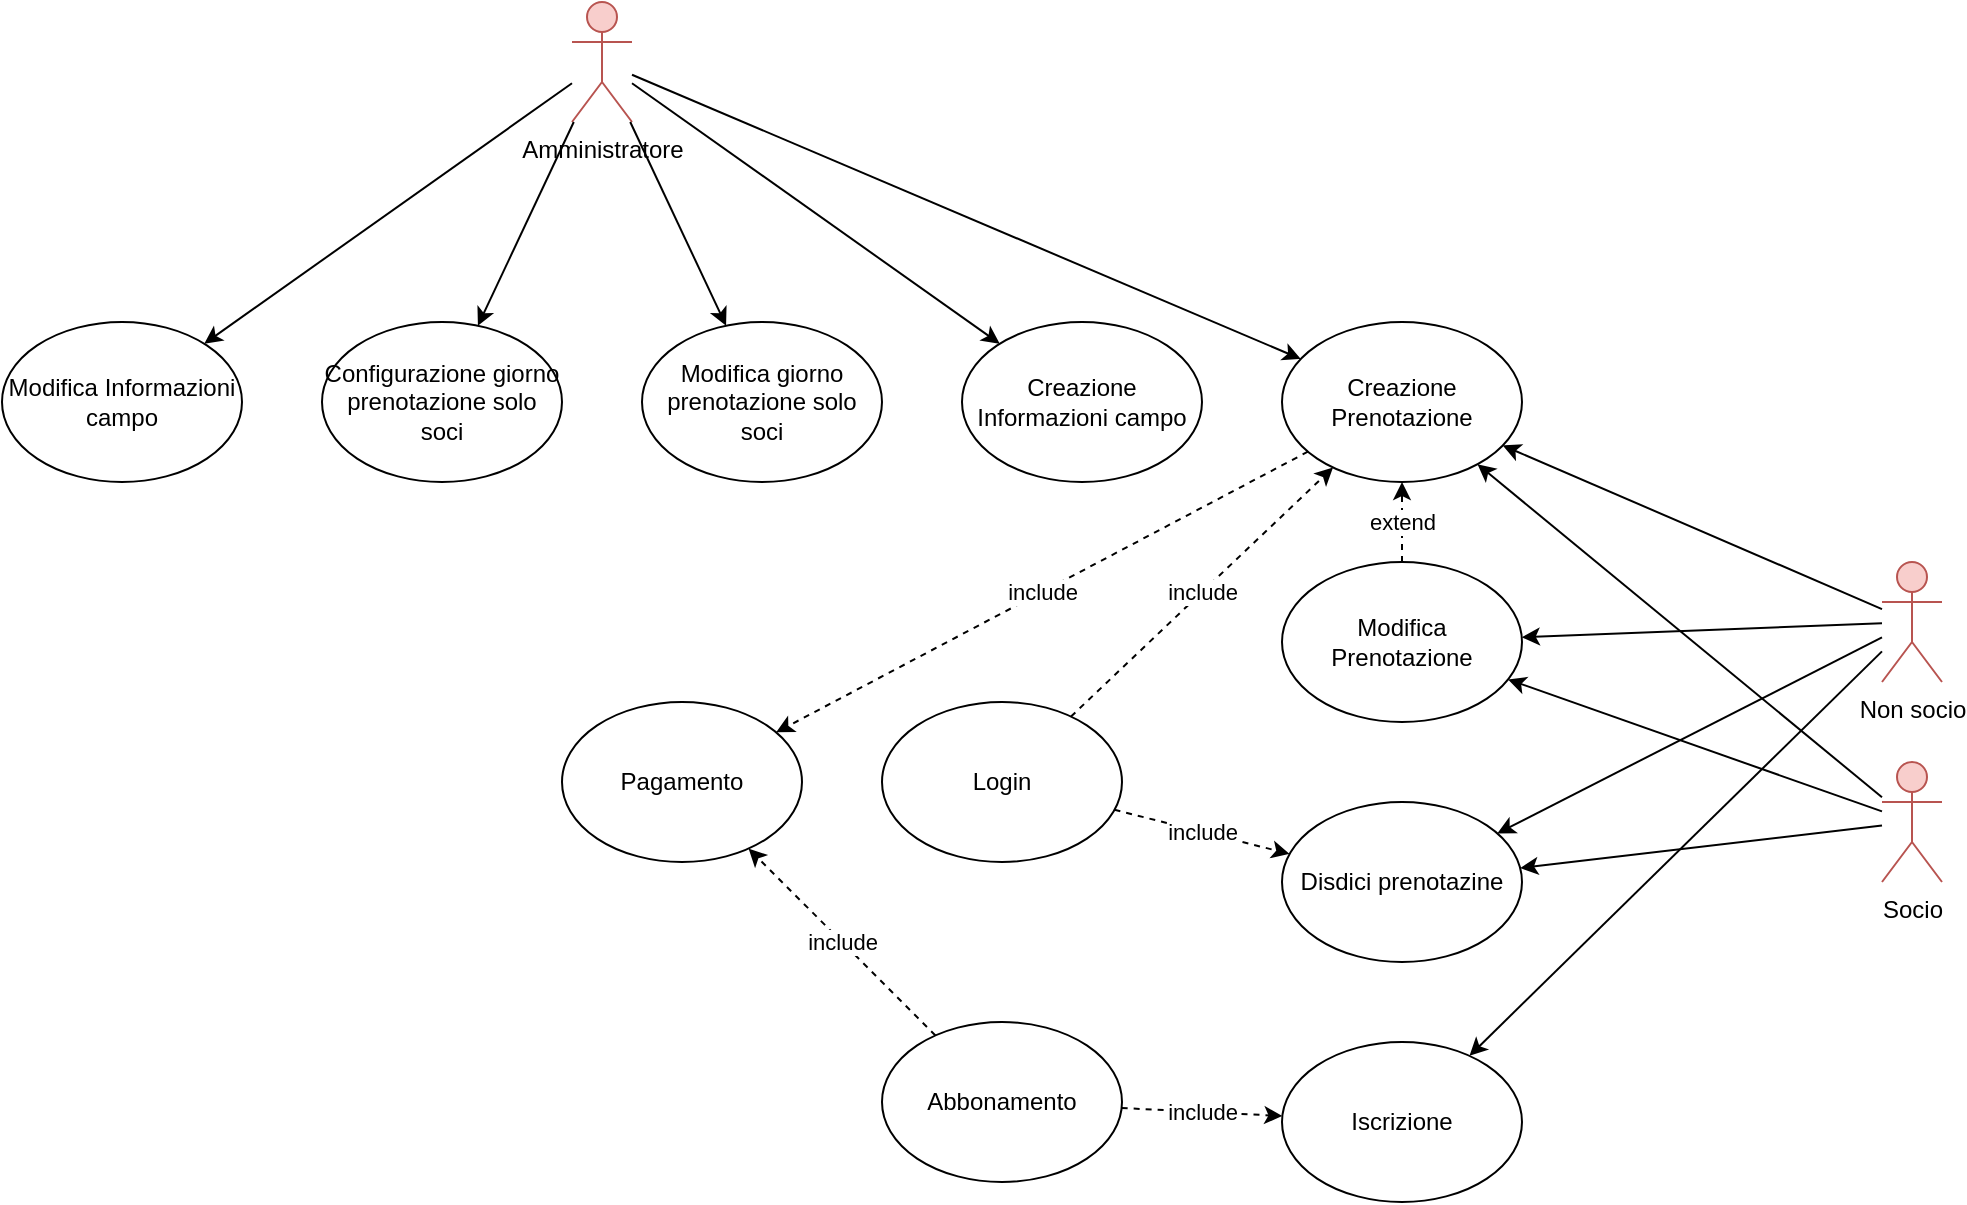 <mxfile version="14.1.8" type="device"><diagram id="IDixEnmOU-sF2VA6wCc9" name="Page-1"><mxGraphModel dx="1913" dy="966" grid="1" gridSize="10" guides="1" tooltips="1" connect="1" arrows="1" fold="1" page="1" pageScale="1" pageWidth="827" pageHeight="1169" math="0" shadow="0"><root><mxCell id="0"/><mxCell id="1" parent="0"/><mxCell id="OlAqfEgNB32nms6upyTP-1" value="Amministratore" style="shape=umlActor;verticalLabelPosition=bottom;verticalAlign=top;html=1;outlineConnect=0;fillColor=#f8cecc;strokeColor=#b85450;" parent="1" vertex="1"><mxGeometry x="85" y="250" width="30" height="60" as="geometry"/></mxCell><mxCell id="CKPSf8mOuS_BSNlnVUyv-1" value="Socio" style="shape=umlActor;verticalLabelPosition=bottom;verticalAlign=top;html=1;outlineConnect=0;fillColor=#f8cecc;strokeColor=#b85450;" parent="1" vertex="1"><mxGeometry x="740" y="630" width="30" height="60" as="geometry"/></mxCell><mxCell id="CKPSf8mOuS_BSNlnVUyv-2" value="Non socio" style="shape=umlActor;verticalLabelPosition=bottom;verticalAlign=top;html=1;outlineConnect=0;fillColor=#f8cecc;strokeColor=#b85450;" parent="1" vertex="1"><mxGeometry x="740" y="530" width="30" height="60" as="geometry"/></mxCell><mxCell id="CKPSf8mOuS_BSNlnVUyv-7" value="Creazione Prenotazione" style="ellipse;whiteSpace=wrap;html=1;" parent="1" vertex="1"><mxGeometry x="440" y="410" width="120" height="80" as="geometry"/></mxCell><mxCell id="CKPSf8mOuS_BSNlnVUyv-8" value="Modifica Prenotazione" style="ellipse;whiteSpace=wrap;html=1;" parent="1" vertex="1"><mxGeometry x="440" y="530" width="120" height="80" as="geometry"/></mxCell><mxCell id="CKPSf8mOuS_BSNlnVUyv-10" value="Iscrizione" style="ellipse;whiteSpace=wrap;html=1;" parent="1" vertex="1"><mxGeometry x="440" y="770" width="120" height="80" as="geometry"/></mxCell><mxCell id="CKPSf8mOuS_BSNlnVUyv-12" value="Abbonamento" style="ellipse;whiteSpace=wrap;html=1;" parent="1" vertex="1"><mxGeometry x="240" y="760" width="120" height="80" as="geometry"/></mxCell><mxCell id="CKPSf8mOuS_BSNlnVUyv-13" value="Pagamento" style="ellipse;whiteSpace=wrap;html=1;" parent="1" vertex="1"><mxGeometry x="80" y="600" width="120" height="80" as="geometry"/></mxCell><mxCell id="CKPSf8mOuS_BSNlnVUyv-14" value="Modifica Informazioni campo" style="ellipse;whiteSpace=wrap;html=1;" parent="1" vertex="1"><mxGeometry x="-200" y="410" width="120" height="80" as="geometry"/></mxCell><mxCell id="CKPSf8mOuS_BSNlnVUyv-19" value="" style="endArrow=classic;html=1;dashed=1;" parent="1" source="CKPSf8mOuS_BSNlnVUyv-12" target="CKPSf8mOuS_BSNlnVUyv-10" edge="1"><mxGeometry relative="1" as="geometry"><mxPoint x="730" y="920" as="sourcePoint"/><mxPoint x="610" y="920" as="targetPoint"/></mxGeometry></mxCell><mxCell id="CKPSf8mOuS_BSNlnVUyv-20" value="include" style="edgeLabel;resizable=0;html=1;align=center;verticalAlign=middle;" parent="CKPSf8mOuS_BSNlnVUyv-19" connectable="0" vertex="1"><mxGeometry relative="1" as="geometry"/></mxCell><mxCell id="CKPSf8mOuS_BSNlnVUyv-21" value="Creazione Informazioni campo" style="ellipse;whiteSpace=wrap;html=1;" parent="1" vertex="1"><mxGeometry x="280" y="410" width="120" height="80" as="geometry"/></mxCell><mxCell id="CKPSf8mOuS_BSNlnVUyv-22" value="Login" style="ellipse;whiteSpace=wrap;html=1;" parent="1" vertex="1"><mxGeometry x="240" y="600" width="120" height="80" as="geometry"/></mxCell><mxCell id="CKPSf8mOuS_BSNlnVUyv-23" value="" style="endArrow=classic;html=1;dashed=1;" parent="1" source="CKPSf8mOuS_BSNlnVUyv-22" target="CKPSf8mOuS_BSNlnVUyv-7" edge="1"><mxGeometry relative="1" as="geometry"><mxPoint x="366.208" y="650.019" as="sourcePoint"/><mxPoint x="480.003" y="629.977" as="targetPoint"/></mxGeometry></mxCell><mxCell id="CKPSf8mOuS_BSNlnVUyv-24" value="include" style="edgeLabel;resizable=0;html=1;align=center;verticalAlign=middle;" parent="CKPSf8mOuS_BSNlnVUyv-23" connectable="0" vertex="1"><mxGeometry relative="1" as="geometry"/></mxCell><mxCell id="CKPSf8mOuS_BSNlnVUyv-26" value="" style="endArrow=classic;html=1;dashed=1;" parent="1" source="CKPSf8mOuS_BSNlnVUyv-12" target="CKPSf8mOuS_BSNlnVUyv-13" edge="1"><mxGeometry relative="1" as="geometry"><mxPoint x="270" y="980" as="sourcePoint"/><mxPoint x="390" y="980" as="targetPoint"/></mxGeometry></mxCell><mxCell id="CKPSf8mOuS_BSNlnVUyv-27" value="include" style="edgeLabel;resizable=0;html=1;align=center;verticalAlign=middle;" parent="CKPSf8mOuS_BSNlnVUyv-26" connectable="0" vertex="1"><mxGeometry relative="1" as="geometry"/></mxCell><mxCell id="CKPSf8mOuS_BSNlnVUyv-28" value="Configurazione giorno prenotazione solo soci" style="ellipse;whiteSpace=wrap;html=1;" parent="1" vertex="1"><mxGeometry x="-40" y="410" width="120" height="80" as="geometry"/></mxCell><mxCell id="CKPSf8mOuS_BSNlnVUyv-29" value="Modifica giorno prenotazione solo soci" style="ellipse;whiteSpace=wrap;html=1;" parent="1" vertex="1"><mxGeometry x="120" y="410" width="120" height="80" as="geometry"/></mxCell><mxCell id="CKPSf8mOuS_BSNlnVUyv-31" value="" style="endArrow=classic;html=1;dashed=1;" parent="1" source="CKPSf8mOuS_BSNlnVUyv-7" target="CKPSf8mOuS_BSNlnVUyv-13" edge="1"><mxGeometry relative="1" as="geometry"><mxPoint x="310" y="660" as="sourcePoint"/><mxPoint x="310" y="580" as="targetPoint"/></mxGeometry></mxCell><mxCell id="CKPSf8mOuS_BSNlnVUyv-32" value="include" style="edgeLabel;resizable=0;html=1;align=center;verticalAlign=middle;" parent="CKPSf8mOuS_BSNlnVUyv-31" connectable="0" vertex="1"><mxGeometry relative="1" as="geometry"/></mxCell><mxCell id="CKPSf8mOuS_BSNlnVUyv-33" value="Disdici prenotazine" style="ellipse;whiteSpace=wrap;html=1;" parent="1" vertex="1"><mxGeometry x="440" y="650" width="120" height="80" as="geometry"/></mxCell><mxCell id="CKPSf8mOuS_BSNlnVUyv-34" value="" style="endArrow=classic;html=1;dashed=1;" parent="1" source="CKPSf8mOuS_BSNlnVUyv-22" target="CKPSf8mOuS_BSNlnVUyv-33" edge="1"><mxGeometry relative="1" as="geometry"><mxPoint x="370" y="580" as="sourcePoint"/><mxPoint x="490" y="580" as="targetPoint"/></mxGeometry></mxCell><mxCell id="CKPSf8mOuS_BSNlnVUyv-35" value="include" style="edgeLabel;resizable=0;html=1;align=center;verticalAlign=middle;" parent="CKPSf8mOuS_BSNlnVUyv-34" connectable="0" vertex="1"><mxGeometry relative="1" as="geometry"/></mxCell><mxCell id="CKPSf8mOuS_BSNlnVUyv-36" value="" style="endArrow=classic;html=1;dashed=1;" parent="1" source="CKPSf8mOuS_BSNlnVUyv-8" target="CKPSf8mOuS_BSNlnVUyv-7" edge="1"><mxGeometry relative="1" as="geometry"><mxPoint x="1140" y="480" as="sourcePoint"/><mxPoint x="1260" y="480" as="targetPoint"/></mxGeometry></mxCell><mxCell id="CKPSf8mOuS_BSNlnVUyv-37" value="extend" style="edgeLabel;resizable=0;html=1;align=center;verticalAlign=middle;" parent="CKPSf8mOuS_BSNlnVUyv-36" connectable="0" vertex="1"><mxGeometry relative="1" as="geometry"/></mxCell><mxCell id="CKPSf8mOuS_BSNlnVUyv-38" value="" style="endArrow=classic;html=1;" parent="1" source="OlAqfEgNB32nms6upyTP-1" target="CKPSf8mOuS_BSNlnVUyv-14" edge="1"><mxGeometry width="50" height="50" relative="1" as="geometry"><mxPoint x="-80" y="260" as="sourcePoint"/><mxPoint x="-30" y="210" as="targetPoint"/></mxGeometry></mxCell><mxCell id="CKPSf8mOuS_BSNlnVUyv-39" value="" style="endArrow=classic;html=1;" parent="1" source="OlAqfEgNB32nms6upyTP-1" target="CKPSf8mOuS_BSNlnVUyv-21" edge="1"><mxGeometry width="50" height="50" relative="1" as="geometry"><mxPoint x="95" y="300.625" as="sourcePoint"/><mxPoint x="-88.878" y="430.872" as="targetPoint"/></mxGeometry></mxCell><mxCell id="CKPSf8mOuS_BSNlnVUyv-40" value="" style="endArrow=classic;html=1;" parent="1" source="OlAqfEgNB32nms6upyTP-1" target="CKPSf8mOuS_BSNlnVUyv-29" edge="1"><mxGeometry width="50" height="50" relative="1" as="geometry"><mxPoint x="105" y="310.625" as="sourcePoint"/><mxPoint x="-78.878" y="440.872" as="targetPoint"/></mxGeometry></mxCell><mxCell id="CKPSf8mOuS_BSNlnVUyv-41" value="" style="endArrow=classic;html=1;" parent="1" source="OlAqfEgNB32nms6upyTP-1" target="CKPSf8mOuS_BSNlnVUyv-28" edge="1"><mxGeometry width="50" height="50" relative="1" as="geometry"><mxPoint x="115" y="320.625" as="sourcePoint"/><mxPoint x="-68.878" y="450.872" as="targetPoint"/></mxGeometry></mxCell><mxCell id="CKPSf8mOuS_BSNlnVUyv-42" value="" style="endArrow=classic;html=1;" parent="1" source="CKPSf8mOuS_BSNlnVUyv-2" target="CKPSf8mOuS_BSNlnVUyv-33" edge="1"><mxGeometry width="50" height="50" relative="1" as="geometry"><mxPoint x="325" y="210.625" as="sourcePoint"/><mxPoint x="141.122" y="340.872" as="targetPoint"/></mxGeometry></mxCell><mxCell id="CKPSf8mOuS_BSNlnVUyv-43" value="" style="endArrow=classic;html=1;" parent="1" source="CKPSf8mOuS_BSNlnVUyv-2" target="CKPSf8mOuS_BSNlnVUyv-8" edge="1"><mxGeometry width="50" height="50" relative="1" as="geometry"><mxPoint x="750" y="530" as="sourcePoint"/><mxPoint x="552.426" y="661.716" as="targetPoint"/></mxGeometry></mxCell><mxCell id="CKPSf8mOuS_BSNlnVUyv-44" value="" style="endArrow=classic;html=1;" parent="1" source="OlAqfEgNB32nms6upyTP-1" target="CKPSf8mOuS_BSNlnVUyv-7" edge="1"><mxGeometry width="50" height="50" relative="1" as="geometry"><mxPoint x="750" y="523.529" as="sourcePoint"/><mxPoint x="566.579" y="566.687" as="targetPoint"/></mxGeometry></mxCell><mxCell id="CKPSf8mOuS_BSNlnVUyv-45" value="" style="endArrow=classic;html=1;" parent="1" source="CKPSf8mOuS_BSNlnVUyv-1" target="CKPSf8mOuS_BSNlnVUyv-7" edge="1"><mxGeometry width="50" height="50" relative="1" as="geometry"><mxPoint x="760" y="533.529" as="sourcePoint"/><mxPoint x="576.579" y="576.687" as="targetPoint"/></mxGeometry></mxCell><mxCell id="CKPSf8mOuS_BSNlnVUyv-46" value="" style="endArrow=classic;html=1;" parent="1" source="CKPSf8mOuS_BSNlnVUyv-1" target="CKPSf8mOuS_BSNlnVUyv-8" edge="1"><mxGeometry width="50" height="50" relative="1" as="geometry"><mxPoint x="770" y="543.529" as="sourcePoint"/><mxPoint x="586.579" y="586.687" as="targetPoint"/></mxGeometry></mxCell><mxCell id="CKPSf8mOuS_BSNlnVUyv-47" value="" style="endArrow=classic;html=1;" parent="1" source="CKPSf8mOuS_BSNlnVUyv-1" target="CKPSf8mOuS_BSNlnVUyv-33" edge="1"><mxGeometry width="50" height="50" relative="1" as="geometry"><mxPoint x="780" y="553.529" as="sourcePoint"/><mxPoint x="596.579" y="596.687" as="targetPoint"/></mxGeometry></mxCell><mxCell id="CKPSf8mOuS_BSNlnVUyv-48" value="" style="endArrow=classic;html=1;" parent="1" source="CKPSf8mOuS_BSNlnVUyv-2" target="CKPSf8mOuS_BSNlnVUyv-7" edge="1"><mxGeometry width="50" height="50" relative="1" as="geometry"><mxPoint x="790" y="563.529" as="sourcePoint"/><mxPoint x="606.579" y="606.687" as="targetPoint"/></mxGeometry></mxCell><mxCell id="CKPSf8mOuS_BSNlnVUyv-49" value="" style="endArrow=classic;html=1;" parent="1" source="CKPSf8mOuS_BSNlnVUyv-2" target="CKPSf8mOuS_BSNlnVUyv-10" edge="1"><mxGeometry width="50" height="50" relative="1" as="geometry"><mxPoint x="800" y="573.529" as="sourcePoint"/><mxPoint x="616.579" y="616.687" as="targetPoint"/></mxGeometry></mxCell></root></mxGraphModel></diagram></mxfile>
